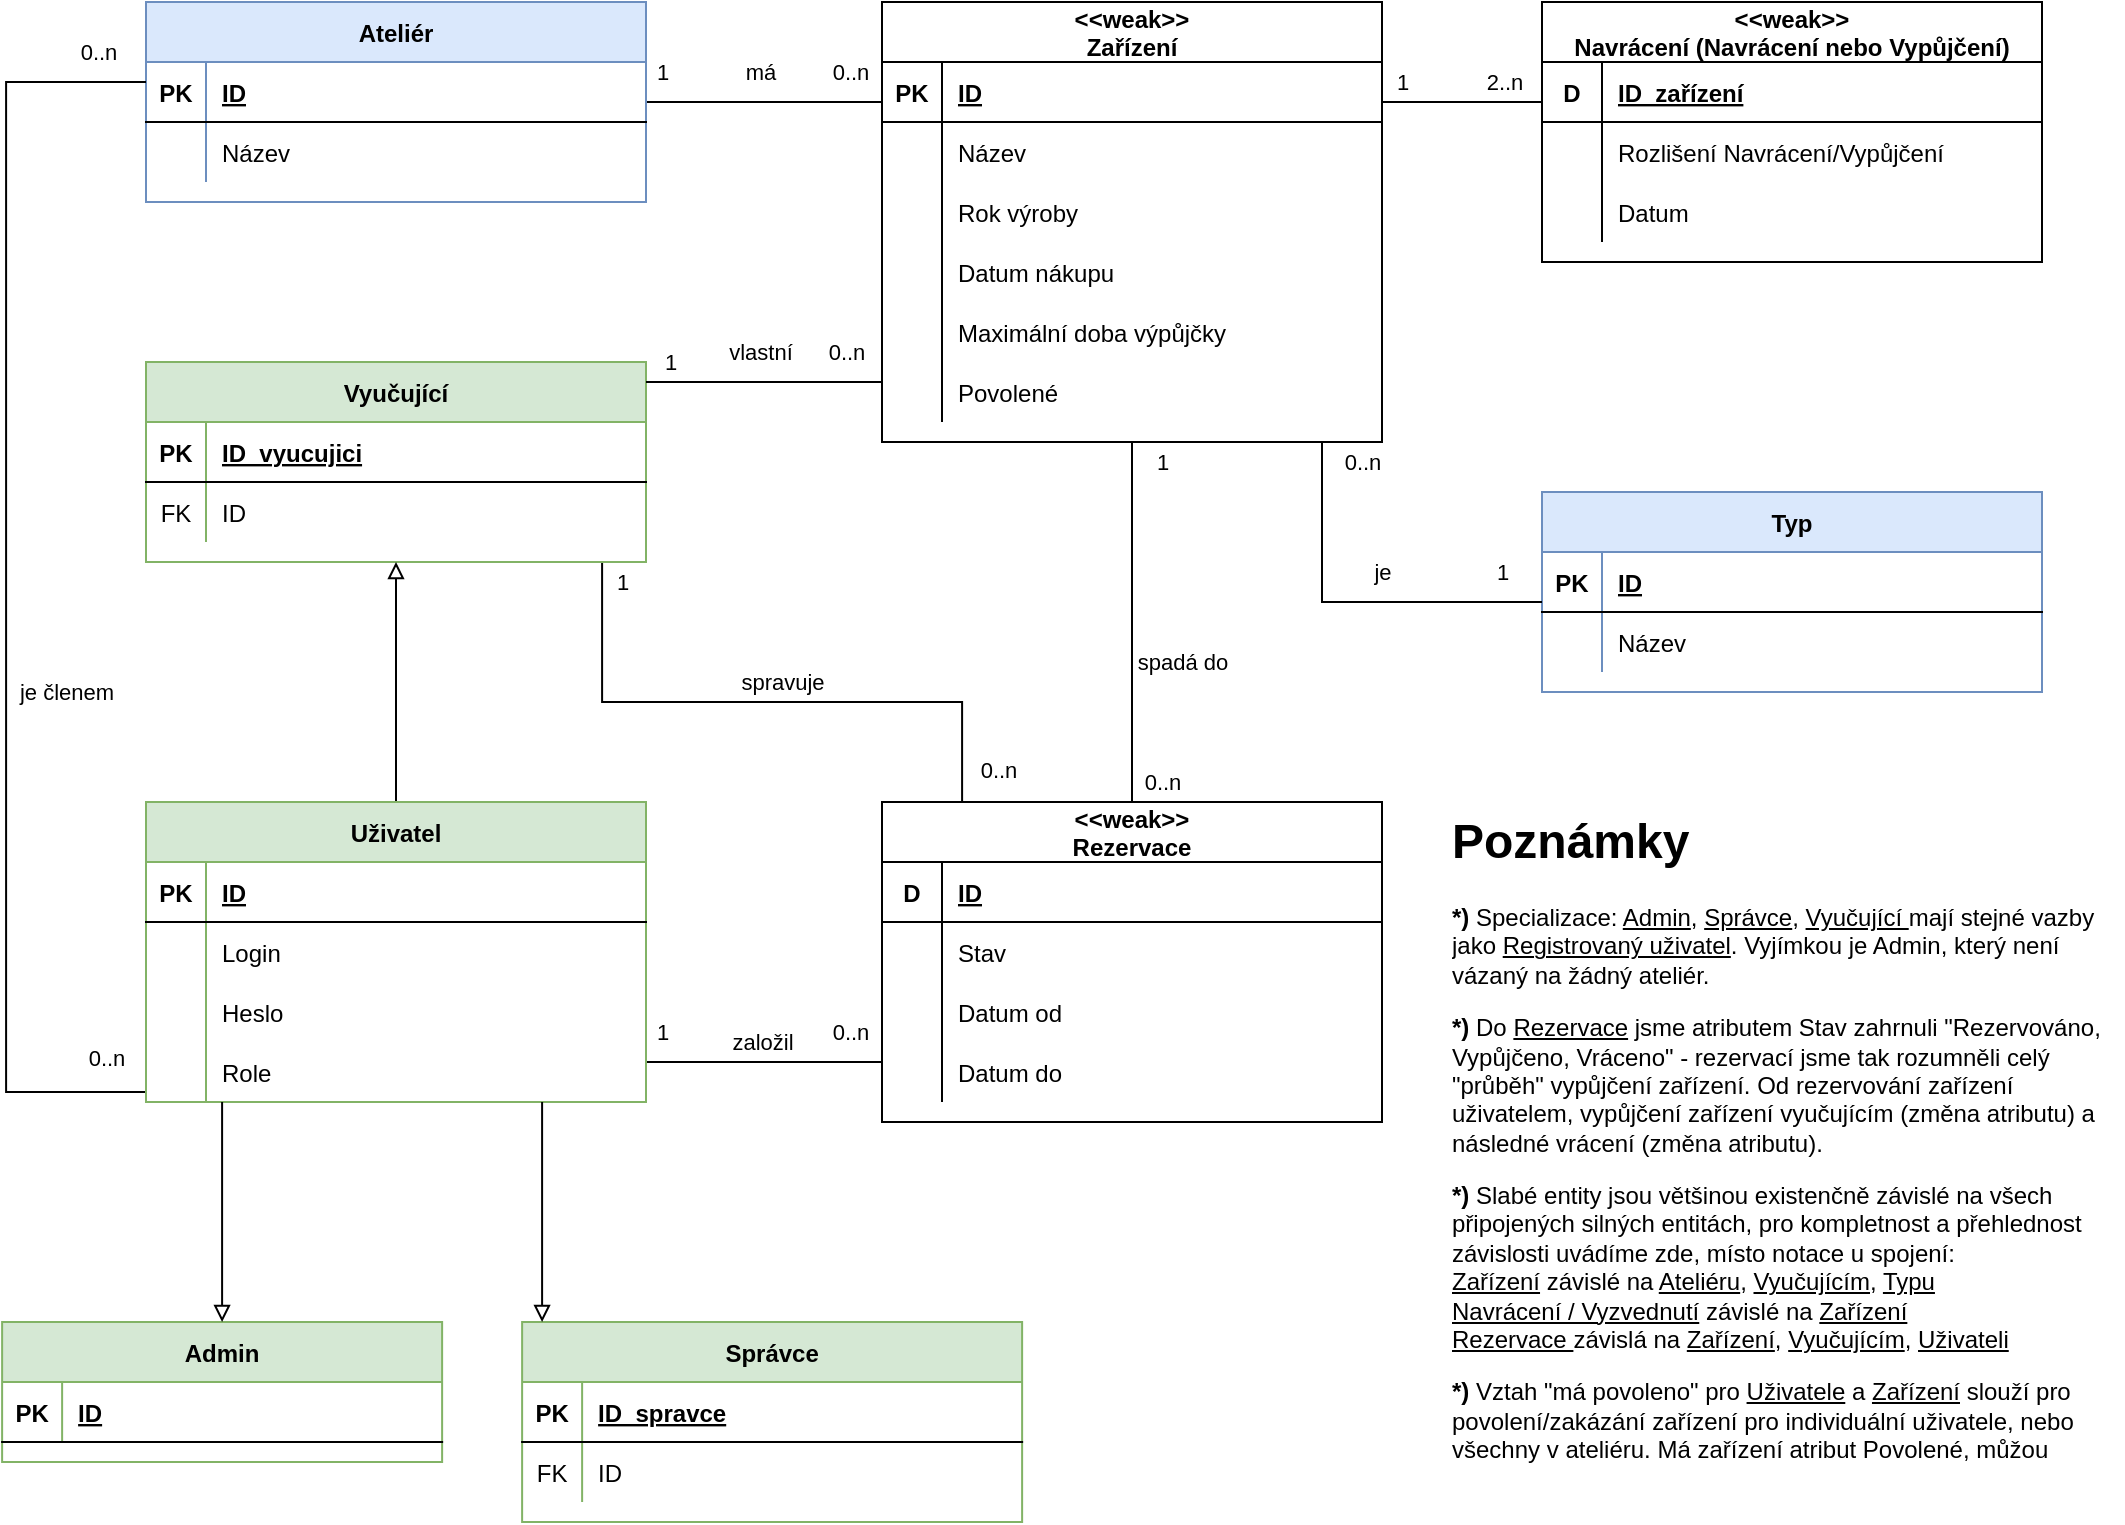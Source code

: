 <mxfile version="20.7.4" type="device" pages="2"><diagram id="R2lEEEUBdFMjLlhIrx00" name="ER Diagram"><mxGraphModel dx="1434" dy="844" grid="1" gridSize="10" guides="1" tooltips="1" connect="1" arrows="1" fold="1" page="1" pageScale="1" pageWidth="1100" pageHeight="850" math="0" shadow="0" extFonts="Permanent Marker^https://fonts.googleapis.com/css?family=Permanent+Marker"><root><mxCell id="0"/><mxCell id="1" parent="0"/><mxCell id="R9z5pihI-R_wJn7ileky-112" style="edgeStyle=orthogonalEdgeStyle;rounded=0;orthogonalLoop=1;jettySize=auto;html=1;exitX=0.5;exitY=1;exitDx=0;exitDy=0;entryX=0.5;entryY=0;entryDx=0;entryDy=0;strokeWidth=1;endArrow=none;endFill=0;" parent="1" source="C-vyLk0tnHw3VtMMgP7b-2" target="R9z5pihI-R_wJn7ileky-101" edge="1"><mxGeometry relative="1" as="geometry"/></mxCell><mxCell id="R9z5pihI-R_wJn7ileky-117" value="0..n" style="edgeLabel;html=1;align=center;verticalAlign=middle;resizable=0;points=[];" parent="R9z5pihI-R_wJn7ileky-112" vertex="1" connectable="0"><mxGeometry x="0.84" y="1" relative="1" as="geometry"><mxPoint x="14" y="4" as="offset"/></mxGeometry></mxCell><mxCell id="R9z5pihI-R_wJn7ileky-118" value="1" style="edgeLabel;html=1;align=center;verticalAlign=middle;resizable=0;points=[];" parent="R9z5pihI-R_wJn7ileky-112" vertex="1" connectable="0"><mxGeometry x="-0.846" y="-2" relative="1" as="geometry"><mxPoint x="17" y="-4" as="offset"/></mxGeometry></mxCell><mxCell id="A_ikiaf4Dx2wkaK_YdPO-51" value="spadá do" style="edgeLabel;html=1;align=center;verticalAlign=middle;resizable=0;points=[];" vertex="1" connectable="0" parent="R9z5pihI-R_wJn7ileky-112"><mxGeometry x="-0.144" y="2" relative="1" as="geometry"><mxPoint x="23" y="33" as="offset"/></mxGeometry></mxCell><mxCell id="C-vyLk0tnHw3VtMMgP7b-2" value="&lt;&lt;weak&gt;&gt;&#10;Zařízení" style="shape=table;startSize=30;container=1;collapsible=1;childLayout=tableLayout;fixedRows=1;rowLines=0;fontStyle=1;align=center;resizeLast=1;" parent="1" vertex="1"><mxGeometry x="460" y="20" width="250" height="220" as="geometry"/></mxCell><mxCell id="C-vyLk0tnHw3VtMMgP7b-3" value="" style="shape=partialRectangle;collapsible=0;dropTarget=0;pointerEvents=0;fillColor=none;points=[[0,0.5],[1,0.5]];portConstraint=eastwest;top=0;left=0;right=0;bottom=1;" parent="C-vyLk0tnHw3VtMMgP7b-2" vertex="1"><mxGeometry y="30" width="250" height="30" as="geometry"/></mxCell><mxCell id="C-vyLk0tnHw3VtMMgP7b-4" value="PK" style="shape=partialRectangle;overflow=hidden;connectable=0;fillColor=none;top=0;left=0;bottom=0;right=0;fontStyle=1;" parent="C-vyLk0tnHw3VtMMgP7b-3" vertex="1"><mxGeometry width="30" height="30" as="geometry"><mxRectangle width="30" height="30" as="alternateBounds"/></mxGeometry></mxCell><mxCell id="C-vyLk0tnHw3VtMMgP7b-5" value="ID" style="shape=partialRectangle;overflow=hidden;connectable=0;fillColor=none;top=0;left=0;bottom=0;right=0;align=left;spacingLeft=6;fontStyle=5;" parent="C-vyLk0tnHw3VtMMgP7b-3" vertex="1"><mxGeometry x="30" width="220" height="30" as="geometry"><mxRectangle width="220" height="30" as="alternateBounds"/></mxGeometry></mxCell><mxCell id="C-vyLk0tnHw3VtMMgP7b-6" value="" style="shape=partialRectangle;collapsible=0;dropTarget=0;pointerEvents=0;fillColor=none;points=[[0,0.5],[1,0.5]];portConstraint=eastwest;top=0;left=0;right=0;bottom=0;" parent="C-vyLk0tnHw3VtMMgP7b-2" vertex="1"><mxGeometry y="60" width="250" height="30" as="geometry"/></mxCell><mxCell id="C-vyLk0tnHw3VtMMgP7b-7" value="" style="shape=partialRectangle;overflow=hidden;connectable=0;fillColor=none;top=0;left=0;bottom=0;right=0;" parent="C-vyLk0tnHw3VtMMgP7b-6" vertex="1"><mxGeometry width="30" height="30" as="geometry"><mxRectangle width="30" height="30" as="alternateBounds"/></mxGeometry></mxCell><mxCell id="C-vyLk0tnHw3VtMMgP7b-8" value="Název" style="shape=partialRectangle;overflow=hidden;connectable=0;fillColor=none;top=0;left=0;bottom=0;right=0;align=left;spacingLeft=6;" parent="C-vyLk0tnHw3VtMMgP7b-6" vertex="1"><mxGeometry x="30" width="220" height="30" as="geometry"><mxRectangle width="220" height="30" as="alternateBounds"/></mxGeometry></mxCell><mxCell id="R9z5pihI-R_wJn7ileky-7" value="" style="shape=partialRectangle;collapsible=0;dropTarget=0;pointerEvents=0;fillColor=none;points=[[0,0.5],[1,0.5]];portConstraint=eastwest;top=0;left=0;right=0;bottom=0;" parent="C-vyLk0tnHw3VtMMgP7b-2" vertex="1"><mxGeometry y="90" width="250" height="30" as="geometry"/></mxCell><mxCell id="R9z5pihI-R_wJn7ileky-8" value="" style="shape=partialRectangle;overflow=hidden;connectable=0;fillColor=none;top=0;left=0;bottom=0;right=0;" parent="R9z5pihI-R_wJn7ileky-7" vertex="1"><mxGeometry width="30" height="30" as="geometry"><mxRectangle width="30" height="30" as="alternateBounds"/></mxGeometry></mxCell><mxCell id="R9z5pihI-R_wJn7ileky-9" value="Rok výroby" style="shape=partialRectangle;overflow=hidden;connectable=0;fillColor=none;top=0;left=0;bottom=0;right=0;align=left;spacingLeft=6;" parent="R9z5pihI-R_wJn7ileky-7" vertex="1"><mxGeometry x="30" width="220" height="30" as="geometry"><mxRectangle width="220" height="30" as="alternateBounds"/></mxGeometry></mxCell><mxCell id="R9z5pihI-R_wJn7ileky-10" value="" style="shape=partialRectangle;collapsible=0;dropTarget=0;pointerEvents=0;fillColor=none;points=[[0,0.5],[1,0.5]];portConstraint=eastwest;top=0;left=0;right=0;bottom=0;" parent="C-vyLk0tnHw3VtMMgP7b-2" vertex="1"><mxGeometry y="120" width="250" height="30" as="geometry"/></mxCell><mxCell id="R9z5pihI-R_wJn7ileky-11" value="" style="shape=partialRectangle;overflow=hidden;connectable=0;fillColor=none;top=0;left=0;bottom=0;right=0;" parent="R9z5pihI-R_wJn7ileky-10" vertex="1"><mxGeometry width="30" height="30" as="geometry"><mxRectangle width="30" height="30" as="alternateBounds"/></mxGeometry></mxCell><mxCell id="R9z5pihI-R_wJn7ileky-12" value="Datum nákupu" style="shape=partialRectangle;overflow=hidden;connectable=0;fillColor=none;top=0;left=0;bottom=0;right=0;align=left;spacingLeft=6;" parent="R9z5pihI-R_wJn7ileky-10" vertex="1"><mxGeometry x="30" width="220" height="30" as="geometry"><mxRectangle width="220" height="30" as="alternateBounds"/></mxGeometry></mxCell><mxCell id="R9z5pihI-R_wJn7ileky-34" value="" style="shape=partialRectangle;collapsible=0;dropTarget=0;pointerEvents=0;fillColor=none;points=[[0,0.5],[1,0.5]];portConstraint=eastwest;top=0;left=0;right=0;bottom=0;" parent="C-vyLk0tnHw3VtMMgP7b-2" vertex="1"><mxGeometry y="150" width="250" height="30" as="geometry"/></mxCell><mxCell id="R9z5pihI-R_wJn7ileky-35" value="" style="shape=partialRectangle;overflow=hidden;connectable=0;fillColor=none;top=0;left=0;bottom=0;right=0;" parent="R9z5pihI-R_wJn7ileky-34" vertex="1"><mxGeometry width="30" height="30" as="geometry"><mxRectangle width="30" height="30" as="alternateBounds"/></mxGeometry></mxCell><mxCell id="R9z5pihI-R_wJn7ileky-36" value="Maximální doba výpůjčky" style="shape=partialRectangle;overflow=hidden;connectable=0;fillColor=none;top=0;left=0;bottom=0;right=0;align=left;spacingLeft=6;" parent="R9z5pihI-R_wJn7ileky-34" vertex="1"><mxGeometry x="30" width="220" height="30" as="geometry"><mxRectangle width="220" height="30" as="alternateBounds"/></mxGeometry></mxCell><mxCell id="HppUXb-gnlC_yxUklOdy-4" value="" style="shape=partialRectangle;collapsible=0;dropTarget=0;pointerEvents=0;fillColor=none;points=[[0,0.5],[1,0.5]];portConstraint=eastwest;top=0;left=0;right=0;bottom=0;" parent="C-vyLk0tnHw3VtMMgP7b-2" vertex="1"><mxGeometry y="180" width="250" height="30" as="geometry"/></mxCell><mxCell id="HppUXb-gnlC_yxUklOdy-5" value="" style="shape=partialRectangle;overflow=hidden;connectable=0;fillColor=none;top=0;left=0;bottom=0;right=0;" parent="HppUXb-gnlC_yxUklOdy-4" vertex="1"><mxGeometry width="30" height="30" as="geometry"><mxRectangle width="30" height="30" as="alternateBounds"/></mxGeometry></mxCell><mxCell id="HppUXb-gnlC_yxUklOdy-6" value="Povolené" style="shape=partialRectangle;overflow=hidden;connectable=0;fillColor=none;top=0;left=0;bottom=0;right=0;align=left;spacingLeft=6;" parent="HppUXb-gnlC_yxUklOdy-4" vertex="1"><mxGeometry x="30" width="220" height="30" as="geometry"><mxRectangle width="220" height="30" as="alternateBounds"/></mxGeometry></mxCell><mxCell id="C-vyLk0tnHw3VtMMgP7b-13" value="Typ" style="shape=table;startSize=30;container=1;collapsible=1;childLayout=tableLayout;fixedRows=1;rowLines=0;fontStyle=1;align=center;resizeLast=1;fillColor=#dae8fc;strokeColor=#6c8ebf;" parent="1" vertex="1"><mxGeometry x="790" y="265" width="250" height="100" as="geometry"/></mxCell><mxCell id="C-vyLk0tnHw3VtMMgP7b-14" value="" style="shape=partialRectangle;collapsible=0;dropTarget=0;pointerEvents=0;fillColor=none;points=[[0,0.5],[1,0.5]];portConstraint=eastwest;top=0;left=0;right=0;bottom=1;" parent="C-vyLk0tnHw3VtMMgP7b-13" vertex="1"><mxGeometry y="30" width="250" height="30" as="geometry"/></mxCell><mxCell id="C-vyLk0tnHw3VtMMgP7b-15" value="PK" style="shape=partialRectangle;overflow=hidden;connectable=0;fillColor=none;top=0;left=0;bottom=0;right=0;fontStyle=1;" parent="C-vyLk0tnHw3VtMMgP7b-14" vertex="1"><mxGeometry width="30" height="30" as="geometry"><mxRectangle width="30" height="30" as="alternateBounds"/></mxGeometry></mxCell><mxCell id="C-vyLk0tnHw3VtMMgP7b-16" value="ID" style="shape=partialRectangle;overflow=hidden;connectable=0;fillColor=none;top=0;left=0;bottom=0;right=0;align=left;spacingLeft=6;fontStyle=5;" parent="C-vyLk0tnHw3VtMMgP7b-14" vertex="1"><mxGeometry x="30" width="220" height="30" as="geometry"><mxRectangle width="220" height="30" as="alternateBounds"/></mxGeometry></mxCell><mxCell id="C-vyLk0tnHw3VtMMgP7b-17" value="" style="shape=partialRectangle;collapsible=0;dropTarget=0;pointerEvents=0;fillColor=none;points=[[0,0.5],[1,0.5]];portConstraint=eastwest;top=0;left=0;right=0;bottom=0;" parent="C-vyLk0tnHw3VtMMgP7b-13" vertex="1"><mxGeometry y="60" width="250" height="30" as="geometry"/></mxCell><mxCell id="C-vyLk0tnHw3VtMMgP7b-18" value="" style="shape=partialRectangle;overflow=hidden;connectable=0;fillColor=none;top=0;left=0;bottom=0;right=0;" parent="C-vyLk0tnHw3VtMMgP7b-17" vertex="1"><mxGeometry width="30" height="30" as="geometry"><mxRectangle width="30" height="30" as="alternateBounds"/></mxGeometry></mxCell><mxCell id="C-vyLk0tnHw3VtMMgP7b-19" value="Název" style="shape=partialRectangle;overflow=hidden;connectable=0;fillColor=none;top=0;left=0;bottom=0;right=0;align=left;spacingLeft=6;" parent="C-vyLk0tnHw3VtMMgP7b-17" vertex="1"><mxGeometry x="30" width="220" height="30" as="geometry"><mxRectangle width="220" height="30" as="alternateBounds"/></mxGeometry></mxCell><mxCell id="R9z5pihI-R_wJn7ileky-62" style="edgeStyle=orthogonalEdgeStyle;rounded=0;orthogonalLoop=1;jettySize=auto;html=1;endArrow=none;endFill=0;" parent="1" source="C-vyLk0tnHw3VtMMgP7b-23" target="C-vyLk0tnHw3VtMMgP7b-2" edge="1"><mxGeometry relative="1" as="geometry"><Array as="points"><mxPoint x="460.06" y="70"/><mxPoint x="460.06" y="70"/></Array></mxGeometry></mxCell><mxCell id="R9z5pihI-R_wJn7ileky-63" value="má" style="edgeLabel;html=1;align=center;verticalAlign=middle;resizable=0;points=[];" parent="R9z5pihI-R_wJn7ileky-62" vertex="1" connectable="0"><mxGeometry x="-0.172" y="1" relative="1" as="geometry"><mxPoint x="8" y="-14" as="offset"/></mxGeometry></mxCell><mxCell id="R9z5pihI-R_wJn7ileky-64" value="1" style="edgeLabel;html=1;align=center;verticalAlign=middle;resizable=0;points=[];" parent="R9z5pihI-R_wJn7ileky-62" vertex="1" connectable="0"><mxGeometry x="-0.867" y="-1" relative="1" as="geometry"><mxPoint y="-16" as="offset"/></mxGeometry></mxCell><mxCell id="R9z5pihI-R_wJn7ileky-65" value="0..n" style="edgeLabel;html=1;align=center;verticalAlign=middle;resizable=0;points=[];" parent="R9z5pihI-R_wJn7ileky-62" vertex="1" connectable="0"><mxGeometry x="0.856" relative="1" as="geometry"><mxPoint x="-8" y="-15" as="offset"/></mxGeometry></mxCell><mxCell id="C-vyLk0tnHw3VtMMgP7b-23" value="Ateliér" style="shape=table;startSize=30;container=1;collapsible=1;childLayout=tableLayout;fixedRows=1;rowLines=0;fontStyle=1;align=center;resizeLast=1;fillColor=#dae8fc;strokeColor=#6c8ebf;" parent="1" vertex="1"><mxGeometry x="92" y="20" width="250" height="100" as="geometry"/></mxCell><mxCell id="C-vyLk0tnHw3VtMMgP7b-24" value="" style="shape=partialRectangle;collapsible=0;dropTarget=0;pointerEvents=0;fillColor=none;points=[[0,0.5],[1,0.5]];portConstraint=eastwest;top=0;left=0;right=0;bottom=1;" parent="C-vyLk0tnHw3VtMMgP7b-23" vertex="1"><mxGeometry y="30" width="250" height="30" as="geometry"/></mxCell><mxCell id="C-vyLk0tnHw3VtMMgP7b-25" value="PK" style="shape=partialRectangle;overflow=hidden;connectable=0;fillColor=none;top=0;left=0;bottom=0;right=0;fontStyle=1;" parent="C-vyLk0tnHw3VtMMgP7b-24" vertex="1"><mxGeometry width="30" height="30" as="geometry"><mxRectangle width="30" height="30" as="alternateBounds"/></mxGeometry></mxCell><mxCell id="C-vyLk0tnHw3VtMMgP7b-26" value="ID" style="shape=partialRectangle;overflow=hidden;connectable=0;fillColor=none;top=0;left=0;bottom=0;right=0;align=left;spacingLeft=6;fontStyle=5;" parent="C-vyLk0tnHw3VtMMgP7b-24" vertex="1"><mxGeometry x="30" width="220" height="30" as="geometry"><mxRectangle width="220" height="30" as="alternateBounds"/></mxGeometry></mxCell><mxCell id="C-vyLk0tnHw3VtMMgP7b-27" value="" style="shape=partialRectangle;collapsible=0;dropTarget=0;pointerEvents=0;fillColor=none;points=[[0,0.5],[1,0.5]];portConstraint=eastwest;top=0;left=0;right=0;bottom=0;" parent="C-vyLk0tnHw3VtMMgP7b-23" vertex="1"><mxGeometry y="60" width="250" height="30" as="geometry"/></mxCell><mxCell id="C-vyLk0tnHw3VtMMgP7b-28" value="" style="shape=partialRectangle;overflow=hidden;connectable=0;fillColor=none;top=0;left=0;bottom=0;right=0;" parent="C-vyLk0tnHw3VtMMgP7b-27" vertex="1"><mxGeometry width="30" height="30" as="geometry"><mxRectangle width="30" height="30" as="alternateBounds"/></mxGeometry></mxCell><mxCell id="C-vyLk0tnHw3VtMMgP7b-29" value="Název" style="shape=partialRectangle;overflow=hidden;connectable=0;fillColor=none;top=0;left=0;bottom=0;right=0;align=left;spacingLeft=6;" parent="C-vyLk0tnHw3VtMMgP7b-27" vertex="1"><mxGeometry x="30" width="220" height="30" as="geometry"><mxRectangle width="220" height="30" as="alternateBounds"/></mxGeometry></mxCell><mxCell id="R9z5pihI-R_wJn7ileky-119" style="edgeStyle=orthogonalEdgeStyle;rounded=0;orthogonalLoop=1;jettySize=auto;html=1;strokeWidth=1;endArrow=none;endFill=0;" parent="1" source="A_ikiaf4Dx2wkaK_YdPO-13" target="C-vyLk0tnHw3VtMMgP7b-23" edge="1"><mxGeometry relative="1" as="geometry"><Array as="points"><mxPoint x="22.06" y="565"/><mxPoint x="22.06" y="60"/></Array></mxGeometry></mxCell><mxCell id="R9z5pihI-R_wJn7ileky-128" value="&lt;div style=&quot;text-align: start;&quot;&gt;&lt;font face=&quot;monospace&quot; color=&quot;rgba(0, 0, 0, 0)&quot;&gt;&lt;span style=&quot;font-size: 0px; background-color: rgb(251, 251, 251);&quot;&gt;je&amp;nbsp;&lt;/span&gt;&lt;/font&gt;&lt;/div&gt;" style="edgeLabel;html=1;align=center;verticalAlign=middle;resizable=0;points=[];" parent="R9z5pihI-R_wJn7ileky-119" vertex="1" connectable="0"><mxGeometry x="-0.454" y="2" relative="1" as="geometry"><mxPoint as="offset"/></mxGeometry></mxCell><mxCell id="R9z5pihI-R_wJn7ileky-129" value="je členem" style="edgeLabel;html=1;align=center;verticalAlign=middle;resizable=0;points=[];" parent="R9z5pihI-R_wJn7ileky-119" vertex="1" connectable="0"><mxGeometry x="-0.469" y="-1" relative="1" as="geometry"><mxPoint x="29" y="-99" as="offset"/></mxGeometry></mxCell><mxCell id="R9z5pihI-R_wJn7ileky-130" value="0..n" style="edgeLabel;html=1;align=center;verticalAlign=middle;resizable=0;points=[];" parent="R9z5pihI-R_wJn7ileky-119" vertex="1" connectable="0"><mxGeometry x="0.915" y="1" relative="1" as="geometry"><mxPoint x="3" y="-14" as="offset"/></mxGeometry></mxCell><mxCell id="R9z5pihI-R_wJn7ileky-132" value="0..n" style="edgeLabel;html=1;align=center;verticalAlign=middle;resizable=0;points=[];" parent="R9z5pihI-R_wJn7ileky-119" vertex="1" connectable="0"><mxGeometry x="-0.953" y="-2" relative="1" as="geometry"><mxPoint x="-5" y="-15" as="offset"/></mxGeometry></mxCell><mxCell id="R9z5pihI-R_wJn7ileky-66" style="edgeStyle=orthogonalEdgeStyle;rounded=0;orthogonalLoop=1;jettySize=auto;html=1;endArrow=none;endFill=0;" parent="1" source="C-vyLk0tnHw3VtMMgP7b-2" target="C-vyLk0tnHw3VtMMgP7b-13" edge="1"><mxGeometry relative="1" as="geometry"><Array as="points"><mxPoint x="680" y="320"/></Array></mxGeometry></mxCell><mxCell id="R9z5pihI-R_wJn7ileky-67" value="je" style="edgeLabel;html=1;align=center;verticalAlign=middle;resizable=0;points=[];" parent="R9z5pihI-R_wJn7ileky-66" vertex="1" connectable="0"><mxGeometry x="0.267" y="1" relative="1" as="geometry"><mxPoint x="-11" y="-14" as="offset"/></mxGeometry></mxCell><mxCell id="R9z5pihI-R_wJn7ileky-68" value="0..n" style="edgeLabel;html=1;align=center;verticalAlign=middle;resizable=0;points=[];" parent="R9z5pihI-R_wJn7ileky-66" vertex="1" connectable="0"><mxGeometry x="-0.88" y="1" relative="1" as="geometry"><mxPoint x="19" y="-2" as="offset"/></mxGeometry></mxCell><mxCell id="R9z5pihI-R_wJn7ileky-69" value="1" style="edgeLabel;html=1;align=center;verticalAlign=middle;resizable=0;points=[];" parent="R9z5pihI-R_wJn7ileky-66" vertex="1" connectable="0"><mxGeometry x="0.672" y="1" relative="1" as="geometry"><mxPoint x="11" y="-14" as="offset"/></mxGeometry></mxCell><mxCell id="R9z5pihI-R_wJn7ileky-113" style="edgeStyle=orthogonalEdgeStyle;rounded=0;orthogonalLoop=1;jettySize=auto;html=1;strokeWidth=1;endArrow=none;endFill=0;" parent="1" source="R9z5pihI-R_wJn7ileky-71" target="R9z5pihI-R_wJn7ileky-101" edge="1"><mxGeometry relative="1" as="geometry"><Array as="points"><mxPoint x="320.06" y="370"/><mxPoint x="500.06" y="370"/></Array></mxGeometry></mxCell><mxCell id="R9z5pihI-R_wJn7ileky-114" value="spravuje" style="edgeLabel;html=1;align=center;verticalAlign=middle;resizable=0;points=[];" parent="R9z5pihI-R_wJn7ileky-113" vertex="1" connectable="0"><mxGeometry x="-0.04" y="-1" relative="1" as="geometry"><mxPoint x="16" y="-11" as="offset"/></mxGeometry></mxCell><mxCell id="R9z5pihI-R_wJn7ileky-115" value="1" style="edgeLabel;html=1;align=center;verticalAlign=middle;resizable=0;points=[];" parent="R9z5pihI-R_wJn7ileky-113" vertex="1" connectable="0"><mxGeometry x="-0.943" y="1" relative="1" as="geometry"><mxPoint x="9" y="1" as="offset"/></mxGeometry></mxCell><mxCell id="R9z5pihI-R_wJn7ileky-116" value="0..n" style="edgeLabel;html=1;align=center;verticalAlign=middle;resizable=0;points=[];" parent="R9z5pihI-R_wJn7ileky-113" vertex="1" connectable="0"><mxGeometry x="0.962" relative="1" as="geometry"><mxPoint x="18" y="-11" as="offset"/></mxGeometry></mxCell><mxCell id="R9z5pihI-R_wJn7ileky-71" value="Vyučující" style="shape=table;startSize=30;container=1;collapsible=1;childLayout=tableLayout;fixedRows=1;rowLines=0;fontStyle=1;align=center;resizeLast=1;fillColor=#d5e8d4;strokeColor=#82b366;" parent="1" vertex="1"><mxGeometry x="92" y="200" width="250" height="100" as="geometry"/></mxCell><mxCell id="R9z5pihI-R_wJn7ileky-72" value="" style="shape=partialRectangle;collapsible=0;dropTarget=0;pointerEvents=0;fillColor=none;points=[[0,0.5],[1,0.5]];portConstraint=eastwest;top=0;left=0;right=0;bottom=1;" parent="R9z5pihI-R_wJn7ileky-71" vertex="1"><mxGeometry y="30" width="250" height="30" as="geometry"/></mxCell><mxCell id="R9z5pihI-R_wJn7ileky-73" value="PK" style="shape=partialRectangle;overflow=hidden;connectable=0;fillColor=none;top=0;left=0;bottom=0;right=0;fontStyle=1;" parent="R9z5pihI-R_wJn7ileky-72" vertex="1"><mxGeometry width="30" height="30" as="geometry"><mxRectangle width="30" height="30" as="alternateBounds"/></mxGeometry></mxCell><mxCell id="R9z5pihI-R_wJn7ileky-74" value="ID_vyucujici" style="shape=partialRectangle;overflow=hidden;connectable=0;fillColor=none;top=0;left=0;bottom=0;right=0;align=left;spacingLeft=6;fontStyle=5;" parent="R9z5pihI-R_wJn7ileky-72" vertex="1"><mxGeometry x="30" width="220" height="30" as="geometry"><mxRectangle width="220" height="30" as="alternateBounds"/></mxGeometry></mxCell><mxCell id="A_ikiaf4Dx2wkaK_YdPO-17" value="" style="shape=partialRectangle;collapsible=0;dropTarget=0;pointerEvents=0;fillColor=none;points=[[0,0.5],[1,0.5]];portConstraint=eastwest;top=0;left=0;right=0;bottom=0;" vertex="1" parent="R9z5pihI-R_wJn7ileky-71"><mxGeometry y="60" width="250" height="30" as="geometry"/></mxCell><mxCell id="A_ikiaf4Dx2wkaK_YdPO-18" value="FK" style="shape=partialRectangle;overflow=hidden;connectable=0;fillColor=none;top=0;left=0;bottom=0;right=0;" vertex="1" parent="A_ikiaf4Dx2wkaK_YdPO-17"><mxGeometry width="30" height="30" as="geometry"><mxRectangle width="30" height="30" as="alternateBounds"/></mxGeometry></mxCell><mxCell id="A_ikiaf4Dx2wkaK_YdPO-19" value="ID" style="shape=partialRectangle;overflow=hidden;connectable=0;fillColor=none;top=0;left=0;bottom=0;right=0;align=left;spacingLeft=6;" vertex="1" parent="A_ikiaf4Dx2wkaK_YdPO-17"><mxGeometry x="30" width="220" height="30" as="geometry"><mxRectangle width="220" height="30" as="alternateBounds"/></mxGeometry></mxCell><mxCell id="R9z5pihI-R_wJn7ileky-85" style="edgeStyle=orthogonalEdgeStyle;rounded=0;orthogonalLoop=1;jettySize=auto;html=1;endArrow=block;endFill=0;strokeWidth=1;" parent="1" source="A_ikiaf4Dx2wkaK_YdPO-13" target="R9z5pihI-R_wJn7ileky-71" edge="1"><mxGeometry x="-1" y="115" relative="1" as="geometry"><mxPoint x="227" y="595" as="sourcePoint"/><mxPoint x="227" y="545" as="targetPoint"/><mxPoint x="105" y="115" as="offset"/></mxGeometry></mxCell><mxCell id="R9z5pihI-R_wJn7ileky-86" style="edgeStyle=orthogonalEdgeStyle;rounded=0;orthogonalLoop=1;jettySize=auto;html=1;strokeWidth=1;endArrow=none;endFill=0;" parent="1" source="R9z5pihI-R_wJn7ileky-71" target="C-vyLk0tnHw3VtMMgP7b-2" edge="1"><mxGeometry relative="1" as="geometry"><Array as="points"><mxPoint x="450.06" y="210"/><mxPoint x="450.06" y="210"/></Array></mxGeometry></mxCell><mxCell id="R9z5pihI-R_wJn7ileky-87" value="vlastní" style="edgeLabel;html=1;align=center;verticalAlign=middle;resizable=0;points=[];" parent="R9z5pihI-R_wJn7ileky-86" vertex="1" connectable="0"><mxGeometry x="0.131" relative="1" as="geometry"><mxPoint x="-10" y="-15" as="offset"/></mxGeometry></mxCell><mxCell id="R9z5pihI-R_wJn7ileky-88" value="0..n" style="edgeLabel;html=1;align=center;verticalAlign=middle;resizable=0;points=[];" parent="R9z5pihI-R_wJn7ileky-86" vertex="1" connectable="0"><mxGeometry x="0.835" relative="1" as="geometry"><mxPoint x="-9" y="-15" as="offset"/></mxGeometry></mxCell><mxCell id="R9z5pihI-R_wJn7ileky-89" value="1" style="edgeLabel;html=1;align=center;verticalAlign=middle;resizable=0;points=[];" parent="R9z5pihI-R_wJn7ileky-86" vertex="1" connectable="0"><mxGeometry x="-0.883" y="2" relative="1" as="geometry"><mxPoint x="5" y="-8" as="offset"/></mxGeometry></mxCell><mxCell id="R9z5pihI-R_wJn7ileky-101" value="&lt;&lt;weak&gt;&gt;&#10;Rezervace" style="shape=table;startSize=30;container=1;collapsible=1;childLayout=tableLayout;fixedRows=1;rowLines=0;fontStyle=1;align=center;resizeLast=1;" parent="1" vertex="1"><mxGeometry x="460" y="420" width="250" height="160" as="geometry"/></mxCell><mxCell id="R9z5pihI-R_wJn7ileky-102" value="" style="shape=partialRectangle;collapsible=0;dropTarget=0;pointerEvents=0;fillColor=none;points=[[0,0.5],[1,0.5]];portConstraint=eastwest;top=0;left=0;right=0;bottom=1;" parent="R9z5pihI-R_wJn7ileky-101" vertex="1"><mxGeometry y="30" width="250" height="30" as="geometry"/></mxCell><mxCell id="R9z5pihI-R_wJn7ileky-103" value="D" style="shape=partialRectangle;overflow=hidden;connectable=0;fillColor=none;top=0;left=0;bottom=0;right=0;fontStyle=1;" parent="R9z5pihI-R_wJn7ileky-102" vertex="1"><mxGeometry width="30" height="30" as="geometry"><mxRectangle width="30" height="30" as="alternateBounds"/></mxGeometry></mxCell><mxCell id="R9z5pihI-R_wJn7ileky-104" value="ID" style="shape=partialRectangle;overflow=hidden;connectable=0;fillColor=none;top=0;left=0;bottom=0;right=0;align=left;spacingLeft=6;fontStyle=5;" parent="R9z5pihI-R_wJn7ileky-102" vertex="1"><mxGeometry x="30" width="220" height="30" as="geometry"><mxRectangle width="220" height="30" as="alternateBounds"/></mxGeometry></mxCell><mxCell id="R9z5pihI-R_wJn7ileky-105" value="" style="shape=partialRectangle;collapsible=0;dropTarget=0;pointerEvents=0;fillColor=none;points=[[0,0.5],[1,0.5]];portConstraint=eastwest;top=0;left=0;right=0;bottom=0;" parent="R9z5pihI-R_wJn7ileky-101" vertex="1"><mxGeometry y="60" width="250" height="30" as="geometry"/></mxCell><mxCell id="R9z5pihI-R_wJn7ileky-106" value="" style="shape=partialRectangle;overflow=hidden;connectable=0;fillColor=none;top=0;left=0;bottom=0;right=0;" parent="R9z5pihI-R_wJn7ileky-105" vertex="1"><mxGeometry width="30" height="30" as="geometry"><mxRectangle width="30" height="30" as="alternateBounds"/></mxGeometry></mxCell><mxCell id="R9z5pihI-R_wJn7ileky-107" value="Stav" style="shape=partialRectangle;overflow=hidden;connectable=0;fillColor=none;top=0;left=0;bottom=0;right=0;align=left;spacingLeft=6;" parent="R9z5pihI-R_wJn7ileky-105" vertex="1"><mxGeometry x="30" width="220" height="30" as="geometry"><mxRectangle width="220" height="30" as="alternateBounds"/></mxGeometry></mxCell><mxCell id="R9z5pihI-R_wJn7ileky-133" value="" style="shape=partialRectangle;collapsible=0;dropTarget=0;pointerEvents=0;fillColor=none;points=[[0,0.5],[1,0.5]];portConstraint=eastwest;top=0;left=0;right=0;bottom=0;" parent="R9z5pihI-R_wJn7ileky-101" vertex="1"><mxGeometry y="90" width="250" height="30" as="geometry"/></mxCell><mxCell id="R9z5pihI-R_wJn7ileky-134" value="" style="shape=partialRectangle;overflow=hidden;connectable=0;fillColor=none;top=0;left=0;bottom=0;right=0;" parent="R9z5pihI-R_wJn7ileky-133" vertex="1"><mxGeometry width="30" height="30" as="geometry"><mxRectangle width="30" height="30" as="alternateBounds"/></mxGeometry></mxCell><mxCell id="R9z5pihI-R_wJn7ileky-135" value="Datum od" style="shape=partialRectangle;overflow=hidden;connectable=0;fillColor=none;top=0;left=0;bottom=0;right=0;align=left;spacingLeft=6;" parent="R9z5pihI-R_wJn7ileky-133" vertex="1"><mxGeometry x="30" width="220" height="30" as="geometry"><mxRectangle width="220" height="30" as="alternateBounds"/></mxGeometry></mxCell><mxCell id="R9z5pihI-R_wJn7ileky-136" value="" style="shape=partialRectangle;collapsible=0;dropTarget=0;pointerEvents=0;fillColor=none;points=[[0,0.5],[1,0.5]];portConstraint=eastwest;top=0;left=0;right=0;bottom=0;" parent="R9z5pihI-R_wJn7ileky-101" vertex="1"><mxGeometry y="120" width="250" height="30" as="geometry"/></mxCell><mxCell id="R9z5pihI-R_wJn7ileky-137" value="" style="shape=partialRectangle;overflow=hidden;connectable=0;fillColor=none;top=0;left=0;bottom=0;right=0;" parent="R9z5pihI-R_wJn7ileky-136" vertex="1"><mxGeometry width="30" height="30" as="geometry"><mxRectangle width="30" height="30" as="alternateBounds"/></mxGeometry></mxCell><mxCell id="R9z5pihI-R_wJn7ileky-138" value="Datum do" style="shape=partialRectangle;overflow=hidden;connectable=0;fillColor=none;top=0;left=0;bottom=0;right=0;align=left;spacingLeft=6;" parent="R9z5pihI-R_wJn7ileky-136" vertex="1"><mxGeometry x="30" width="220" height="30" as="geometry"><mxRectangle width="220" height="30" as="alternateBounds"/></mxGeometry></mxCell><mxCell id="R9z5pihI-R_wJn7ileky-108" style="edgeStyle=orthogonalEdgeStyle;rounded=0;orthogonalLoop=1;jettySize=auto;html=1;strokeWidth=1;endArrow=none;endFill=0;" parent="1" source="A_ikiaf4Dx2wkaK_YdPO-13" target="R9z5pihI-R_wJn7ileky-101" edge="1"><mxGeometry relative="1" as="geometry"><Array as="points"><mxPoint x="420.06" y="550"/><mxPoint x="420.06" y="550"/></Array></mxGeometry></mxCell><mxCell id="R9z5pihI-R_wJn7ileky-109" value="založil" style="edgeLabel;html=1;align=center;verticalAlign=middle;resizable=0;points=[];" parent="R9z5pihI-R_wJn7ileky-108" vertex="1" connectable="0"><mxGeometry x="0.045" y="-1" relative="1" as="geometry"><mxPoint x="-4" y="-11" as="offset"/></mxGeometry></mxCell><mxCell id="R9z5pihI-R_wJn7ileky-110" value="1" style="edgeLabel;html=1;align=center;verticalAlign=middle;resizable=0;points=[];" parent="R9z5pihI-R_wJn7ileky-108" vertex="1" connectable="0"><mxGeometry x="-0.931" y="2" relative="1" as="geometry"><mxPoint x="4" y="-13" as="offset"/></mxGeometry></mxCell><mxCell id="R9z5pihI-R_wJn7ileky-111" value="0..n" style="edgeLabel;html=1;align=center;verticalAlign=middle;resizable=0;points=[];" parent="R9z5pihI-R_wJn7ileky-108" vertex="1" connectable="0"><mxGeometry x="0.865" relative="1" as="geometry"><mxPoint x="-8" y="-15" as="offset"/></mxGeometry></mxCell><mxCell id="HppUXb-gnlC_yxUklOdy-7" value="&lt;&lt;weak&gt;&gt;&#10;Navrácení (Navrácení nebo Vypůjčení)" style="shape=table;startSize=30;container=1;collapsible=1;childLayout=tableLayout;fixedRows=1;rowLines=0;fontStyle=1;align=center;resizeLast=1;" parent="1" vertex="1"><mxGeometry x="790" y="20" width="250" height="130.0" as="geometry"/></mxCell><mxCell id="HppUXb-gnlC_yxUklOdy-8" value="" style="shape=partialRectangle;collapsible=0;dropTarget=0;pointerEvents=0;fillColor=none;points=[[0,0.5],[1,0.5]];portConstraint=eastwest;top=0;left=0;right=0;bottom=1;" parent="HppUXb-gnlC_yxUklOdy-7" vertex="1"><mxGeometry y="30" width="250" height="30" as="geometry"/></mxCell><mxCell id="HppUXb-gnlC_yxUklOdy-9" value="D" style="shape=partialRectangle;overflow=hidden;connectable=0;fillColor=none;top=0;left=0;bottom=0;right=0;fontStyle=1;" parent="HppUXb-gnlC_yxUklOdy-8" vertex="1"><mxGeometry width="30" height="30" as="geometry"><mxRectangle width="30" height="30" as="alternateBounds"/></mxGeometry></mxCell><mxCell id="HppUXb-gnlC_yxUklOdy-10" value="ID_zařízení" style="shape=partialRectangle;overflow=hidden;connectable=0;fillColor=none;top=0;left=0;bottom=0;right=0;align=left;spacingLeft=6;fontStyle=5;" parent="HppUXb-gnlC_yxUklOdy-8" vertex="1"><mxGeometry x="30" width="220" height="30" as="geometry"><mxRectangle width="220" height="30" as="alternateBounds"/></mxGeometry></mxCell><mxCell id="HppUXb-gnlC_yxUklOdy-11" value="" style="shape=partialRectangle;collapsible=0;dropTarget=0;pointerEvents=0;fillColor=none;points=[[0,0.5],[1,0.5]];portConstraint=eastwest;top=0;left=0;right=0;bottom=0;" parent="HppUXb-gnlC_yxUklOdy-7" vertex="1"><mxGeometry y="60" width="250" height="30" as="geometry"/></mxCell><mxCell id="HppUXb-gnlC_yxUklOdy-12" value="" style="shape=partialRectangle;overflow=hidden;connectable=0;fillColor=none;top=0;left=0;bottom=0;right=0;" parent="HppUXb-gnlC_yxUklOdy-11" vertex="1"><mxGeometry width="30" height="30" as="geometry"><mxRectangle width="30" height="30" as="alternateBounds"/></mxGeometry></mxCell><mxCell id="HppUXb-gnlC_yxUklOdy-13" value="Rozlišení Navrácení/Vypůjčení" style="shape=partialRectangle;overflow=hidden;connectable=0;fillColor=none;top=0;left=0;bottom=0;right=0;align=left;spacingLeft=6;" parent="HppUXb-gnlC_yxUklOdy-11" vertex="1"><mxGeometry x="30" width="220" height="30" as="geometry"><mxRectangle width="220" height="30" as="alternateBounds"/></mxGeometry></mxCell><mxCell id="HppUXb-gnlC_yxUklOdy-14" value="" style="shape=partialRectangle;collapsible=0;dropTarget=0;pointerEvents=0;fillColor=none;points=[[0,0.5],[1,0.5]];portConstraint=eastwest;top=0;left=0;right=0;bottom=0;" parent="HppUXb-gnlC_yxUklOdy-7" vertex="1"><mxGeometry y="90" width="250" height="30" as="geometry"/></mxCell><mxCell id="HppUXb-gnlC_yxUklOdy-15" value="" style="shape=partialRectangle;overflow=hidden;connectable=0;fillColor=none;top=0;left=0;bottom=0;right=0;" parent="HppUXb-gnlC_yxUklOdy-14" vertex="1"><mxGeometry width="30" height="30" as="geometry"><mxRectangle width="30" height="30" as="alternateBounds"/></mxGeometry></mxCell><mxCell id="HppUXb-gnlC_yxUklOdy-16" value="Datum" style="shape=partialRectangle;overflow=hidden;connectable=0;fillColor=none;top=0;left=0;bottom=0;right=0;align=left;spacingLeft=6;" parent="HppUXb-gnlC_yxUklOdy-14" vertex="1"><mxGeometry x="30" width="220" height="30" as="geometry"><mxRectangle width="220" height="30" as="alternateBounds"/></mxGeometry></mxCell><mxCell id="HppUXb-gnlC_yxUklOdy-20" style="edgeStyle=orthogonalEdgeStyle;rounded=0;orthogonalLoop=1;jettySize=auto;html=1;endArrow=none;endFill=0;" parent="1" source="HppUXb-gnlC_yxUklOdy-7" target="C-vyLk0tnHw3VtMMgP7b-2" edge="1"><mxGeometry relative="1" as="geometry"><Array as="points"><mxPoint x="750" y="70"/><mxPoint x="750" y="70"/></Array></mxGeometry></mxCell><mxCell id="HppUXb-gnlC_yxUklOdy-21" value="2..n" style="edgeLabel;html=1;align=center;verticalAlign=middle;resizable=0;points=[];" parent="HppUXb-gnlC_yxUklOdy-20" vertex="1" connectable="0"><mxGeometry x="0.838" y="-1" relative="1" as="geometry"><mxPoint x="54" y="-9" as="offset"/></mxGeometry></mxCell><mxCell id="HppUXb-gnlC_yxUklOdy-22" value="1" style="edgeLabel;html=1;align=center;verticalAlign=middle;resizable=0;points=[];" parent="HppUXb-gnlC_yxUklOdy-20" vertex="1" connectable="0"><mxGeometry x="-0.823" y="-2" relative="1" as="geometry"><mxPoint x="-63" y="-8" as="offset"/></mxGeometry></mxCell><mxCell id="A_ikiaf4Dx2wkaK_YdPO-13" value="Uživatel" style="shape=table;startSize=30;container=1;collapsible=1;childLayout=tableLayout;fixedRows=1;rowLines=0;fontStyle=1;align=center;resizeLast=1;fillColor=#d5e8d4;strokeColor=#82b366;" vertex="1" parent="1"><mxGeometry x="92" y="420" width="250" height="150" as="geometry"/></mxCell><mxCell id="A_ikiaf4Dx2wkaK_YdPO-14" value="" style="shape=partialRectangle;collapsible=0;dropTarget=0;pointerEvents=0;fillColor=none;points=[[0,0.5],[1,0.5]];portConstraint=eastwest;top=0;left=0;right=0;bottom=1;" vertex="1" parent="A_ikiaf4Dx2wkaK_YdPO-13"><mxGeometry y="30" width="250" height="30" as="geometry"/></mxCell><mxCell id="A_ikiaf4Dx2wkaK_YdPO-15" value="PK" style="shape=partialRectangle;overflow=hidden;connectable=0;fillColor=none;top=0;left=0;bottom=0;right=0;fontStyle=1;" vertex="1" parent="A_ikiaf4Dx2wkaK_YdPO-14"><mxGeometry width="30" height="30" as="geometry"><mxRectangle width="30" height="30" as="alternateBounds"/></mxGeometry></mxCell><mxCell id="A_ikiaf4Dx2wkaK_YdPO-16" value="ID" style="shape=partialRectangle;overflow=hidden;connectable=0;fillColor=none;top=0;left=0;bottom=0;right=0;align=left;spacingLeft=6;fontStyle=5;" vertex="1" parent="A_ikiaf4Dx2wkaK_YdPO-14"><mxGeometry x="30" width="220" height="30" as="geometry"><mxRectangle width="220" height="30" as="alternateBounds"/></mxGeometry></mxCell><mxCell id="A_ikiaf4Dx2wkaK_YdPO-20" value="" style="shape=partialRectangle;collapsible=0;dropTarget=0;pointerEvents=0;fillColor=none;points=[[0,0.5],[1,0.5]];portConstraint=eastwest;top=0;left=0;right=0;bottom=0;" vertex="1" parent="A_ikiaf4Dx2wkaK_YdPO-13"><mxGeometry y="60" width="250" height="30" as="geometry"/></mxCell><mxCell id="A_ikiaf4Dx2wkaK_YdPO-21" value="" style="shape=partialRectangle;overflow=hidden;connectable=0;fillColor=none;top=0;left=0;bottom=0;right=0;" vertex="1" parent="A_ikiaf4Dx2wkaK_YdPO-20"><mxGeometry width="30" height="30" as="geometry"><mxRectangle width="30" height="30" as="alternateBounds"/></mxGeometry></mxCell><mxCell id="A_ikiaf4Dx2wkaK_YdPO-22" value="Login" style="shape=partialRectangle;overflow=hidden;connectable=0;fillColor=none;top=0;left=0;bottom=0;right=0;align=left;spacingLeft=6;" vertex="1" parent="A_ikiaf4Dx2wkaK_YdPO-20"><mxGeometry x="30" width="220" height="30" as="geometry"><mxRectangle width="220" height="30" as="alternateBounds"/></mxGeometry></mxCell><mxCell id="A_ikiaf4Dx2wkaK_YdPO-32" value="" style="shape=partialRectangle;collapsible=0;dropTarget=0;pointerEvents=0;fillColor=none;points=[[0,0.5],[1,0.5]];portConstraint=eastwest;top=0;left=0;right=0;bottom=0;" vertex="1" parent="A_ikiaf4Dx2wkaK_YdPO-13"><mxGeometry y="90" width="250" height="30" as="geometry"/></mxCell><mxCell id="A_ikiaf4Dx2wkaK_YdPO-33" value="" style="shape=partialRectangle;overflow=hidden;connectable=0;fillColor=none;top=0;left=0;bottom=0;right=0;" vertex="1" parent="A_ikiaf4Dx2wkaK_YdPO-32"><mxGeometry width="30" height="30" as="geometry"><mxRectangle width="30" height="30" as="alternateBounds"/></mxGeometry></mxCell><mxCell id="A_ikiaf4Dx2wkaK_YdPO-34" value="Heslo" style="shape=partialRectangle;overflow=hidden;connectable=0;fillColor=none;top=0;left=0;bottom=0;right=0;align=left;spacingLeft=6;" vertex="1" parent="A_ikiaf4Dx2wkaK_YdPO-32"><mxGeometry x="30" width="220" height="30" as="geometry"><mxRectangle width="220" height="30" as="alternateBounds"/></mxGeometry></mxCell><mxCell id="A_ikiaf4Dx2wkaK_YdPO-23" value="" style="shape=partialRectangle;collapsible=0;dropTarget=0;pointerEvents=0;fillColor=none;points=[[0,0.5],[1,0.5]];portConstraint=eastwest;top=0;left=0;right=0;bottom=0;" vertex="1" parent="A_ikiaf4Dx2wkaK_YdPO-13"><mxGeometry y="120" width="250" height="30" as="geometry"/></mxCell><mxCell id="A_ikiaf4Dx2wkaK_YdPO-24" value="" style="shape=partialRectangle;overflow=hidden;connectable=0;fillColor=none;top=0;left=0;bottom=0;right=0;" vertex="1" parent="A_ikiaf4Dx2wkaK_YdPO-23"><mxGeometry width="30" height="30" as="geometry"><mxRectangle width="30" height="30" as="alternateBounds"/></mxGeometry></mxCell><mxCell id="A_ikiaf4Dx2wkaK_YdPO-25" value="Role" style="shape=partialRectangle;overflow=hidden;connectable=0;fillColor=none;top=0;left=0;bottom=0;right=0;align=left;spacingLeft=6;" vertex="1" parent="A_ikiaf4Dx2wkaK_YdPO-23"><mxGeometry x="30" width="220" height="30" as="geometry"><mxRectangle width="220" height="30" as="alternateBounds"/></mxGeometry></mxCell><mxCell id="A_ikiaf4Dx2wkaK_YdPO-35" value="Správce" style="shape=table;startSize=30;container=1;collapsible=1;childLayout=tableLayout;fixedRows=1;rowLines=0;fontStyle=1;align=center;resizeLast=1;fillColor=#d5e8d4;strokeColor=#82b366;" vertex="1" parent="1"><mxGeometry x="280.06" y="680" width="250" height="100" as="geometry"/></mxCell><mxCell id="A_ikiaf4Dx2wkaK_YdPO-36" value="" style="shape=partialRectangle;collapsible=0;dropTarget=0;pointerEvents=0;fillColor=none;points=[[0,0.5],[1,0.5]];portConstraint=eastwest;top=0;left=0;right=0;bottom=1;" vertex="1" parent="A_ikiaf4Dx2wkaK_YdPO-35"><mxGeometry y="30" width="250" height="30" as="geometry"/></mxCell><mxCell id="A_ikiaf4Dx2wkaK_YdPO-37" value="PK" style="shape=partialRectangle;overflow=hidden;connectable=0;fillColor=none;top=0;left=0;bottom=0;right=0;fontStyle=1;" vertex="1" parent="A_ikiaf4Dx2wkaK_YdPO-36"><mxGeometry width="30" height="30" as="geometry"><mxRectangle width="30" height="30" as="alternateBounds"/></mxGeometry></mxCell><mxCell id="A_ikiaf4Dx2wkaK_YdPO-38" value="ID_spravce" style="shape=partialRectangle;overflow=hidden;connectable=0;fillColor=none;top=0;left=0;bottom=0;right=0;align=left;spacingLeft=6;fontStyle=5;" vertex="1" parent="A_ikiaf4Dx2wkaK_YdPO-36"><mxGeometry x="30" width="220" height="30" as="geometry"><mxRectangle width="220" height="30" as="alternateBounds"/></mxGeometry></mxCell><mxCell id="A_ikiaf4Dx2wkaK_YdPO-39" value="" style="shape=partialRectangle;collapsible=0;dropTarget=0;pointerEvents=0;fillColor=none;points=[[0,0.5],[1,0.5]];portConstraint=eastwest;top=0;left=0;right=0;bottom=0;" vertex="1" parent="A_ikiaf4Dx2wkaK_YdPO-35"><mxGeometry y="60" width="250" height="30" as="geometry"/></mxCell><mxCell id="A_ikiaf4Dx2wkaK_YdPO-40" value="FK" style="shape=partialRectangle;overflow=hidden;connectable=0;fillColor=none;top=0;left=0;bottom=0;right=0;" vertex="1" parent="A_ikiaf4Dx2wkaK_YdPO-39"><mxGeometry width="30" height="30" as="geometry"><mxRectangle width="30" height="30" as="alternateBounds"/></mxGeometry></mxCell><mxCell id="A_ikiaf4Dx2wkaK_YdPO-41" value="ID" style="shape=partialRectangle;overflow=hidden;connectable=0;fillColor=none;top=0;left=0;bottom=0;right=0;align=left;spacingLeft=6;" vertex="1" parent="A_ikiaf4Dx2wkaK_YdPO-39"><mxGeometry x="30" width="220" height="30" as="geometry"><mxRectangle width="220" height="30" as="alternateBounds"/></mxGeometry></mxCell><mxCell id="A_ikiaf4Dx2wkaK_YdPO-42" style="edgeStyle=orthogonalEdgeStyle;rounded=0;orthogonalLoop=1;jettySize=auto;html=1;endArrow=block;endFill=0;strokeWidth=1;" edge="1" parent="1" source="A_ikiaf4Dx2wkaK_YdPO-13" target="A_ikiaf4Dx2wkaK_YdPO-35"><mxGeometry x="-1" y="115" relative="1" as="geometry"><mxPoint x="227.0" y="530" as="sourcePoint"/><mxPoint x="227.0" y="395" as="targetPoint"/><mxPoint x="105" y="115" as="offset"/><Array as="points"><mxPoint x="290.06" y="650"/><mxPoint x="290.06" y="650"/></Array></mxGeometry></mxCell><mxCell id="A_ikiaf4Dx2wkaK_YdPO-43" value="Admin" style="shape=table;startSize=30;container=1;collapsible=1;childLayout=tableLayout;fixedRows=1;rowLines=0;fontStyle=1;align=center;resizeLast=1;fillColor=#d5e8d4;strokeColor=#82b366;" vertex="1" parent="1"><mxGeometry x="20.06" y="680" width="220" height="70" as="geometry"/></mxCell><mxCell id="A_ikiaf4Dx2wkaK_YdPO-44" value="" style="shape=partialRectangle;collapsible=0;dropTarget=0;pointerEvents=0;fillColor=none;points=[[0,0.5],[1,0.5]];portConstraint=eastwest;top=0;left=0;right=0;bottom=1;" vertex="1" parent="A_ikiaf4Dx2wkaK_YdPO-43"><mxGeometry y="30" width="220" height="30" as="geometry"/></mxCell><mxCell id="A_ikiaf4Dx2wkaK_YdPO-45" value="PK" style="shape=partialRectangle;overflow=hidden;connectable=0;fillColor=none;top=0;left=0;bottom=0;right=0;fontStyle=1;" vertex="1" parent="A_ikiaf4Dx2wkaK_YdPO-44"><mxGeometry width="30" height="30" as="geometry"><mxRectangle width="30" height="30" as="alternateBounds"/></mxGeometry></mxCell><mxCell id="A_ikiaf4Dx2wkaK_YdPO-46" value="ID" style="shape=partialRectangle;overflow=hidden;connectable=0;fillColor=none;top=0;left=0;bottom=0;right=0;align=left;spacingLeft=6;fontStyle=5;" vertex="1" parent="A_ikiaf4Dx2wkaK_YdPO-44"><mxGeometry x="30" width="190" height="30" as="geometry"><mxRectangle width="190" height="30" as="alternateBounds"/></mxGeometry></mxCell><mxCell id="A_ikiaf4Dx2wkaK_YdPO-50" style="edgeStyle=orthogonalEdgeStyle;rounded=0;orthogonalLoop=1;jettySize=auto;html=1;endArrow=block;endFill=0;strokeWidth=1;" edge="1" parent="1" source="A_ikiaf4Dx2wkaK_YdPO-13" target="A_ikiaf4Dx2wkaK_YdPO-43"><mxGeometry x="-1" y="115" relative="1" as="geometry"><mxPoint x="226.973" y="690" as="sourcePoint"/><mxPoint x="445.06" y="780" as="targetPoint"/><mxPoint x="105" y="115" as="offset"/><Array as="points"><mxPoint x="130.06" y="600"/><mxPoint x="130.06" y="600"/></Array></mxGeometry></mxCell><mxCell id="A_ikiaf4Dx2wkaK_YdPO-52" value="&lt;h1&gt;Poznámky&lt;/h1&gt;&lt;p&gt;&lt;b&gt;*) &lt;/b&gt;Specializace: &lt;u&gt;Admin&lt;/u&gt;, &lt;u&gt;Správce&lt;/u&gt;, &lt;u&gt;Vyučující &lt;/u&gt;mají stejné vazby jako &lt;u&gt;Registrovaný uživatel&lt;/u&gt;. Vyjímkou je Admin, který není vázaný na žádný ateliér.&lt;/p&gt;&lt;p&gt;&lt;b&gt;*)&lt;/b&gt; Do &lt;u&gt;Rezervace&lt;/u&gt; jsme atributem Stav zahrnuli &quot;Rezervováno, Vypůjčeno, Vráceno&quot; - rezervací jsme tak rozumněli celý &quot;průběh&quot; vypůjčení zařízení. Od rezervování zařízení uživatelem, vypůjčení zařízení vyučujícím (změna atributu) a následné vrácení (změna atributu).&lt;/p&gt;&lt;p&gt;&lt;b&gt;*) &lt;/b&gt;Slabé entity jsou většinou existenčně závislé na všech připojených silných entitách, pro kompletnost a přehlednost závislosti uvádíme zde, místo notace u spojení:&amp;nbsp;&lt;br&gt;&lt;u&gt;Zařízení&lt;/u&gt; závislé na &lt;u&gt;Ateliéru&lt;/u&gt;, &lt;u&gt;Vyučujícím&lt;/u&gt;, &lt;u&gt;Typu&lt;/u&gt;&lt;br&gt;&lt;u&gt;Navrácení / Vyzvednutí&lt;/u&gt;&amp;nbsp;závislé na &lt;u&gt;Zařízení&lt;/u&gt;&lt;br&gt;&lt;u&gt;Rezervace &lt;/u&gt;závislá na &lt;u&gt;Zařízení&lt;/u&gt;, &lt;u&gt;Vyučujícím&lt;/u&gt;, &lt;u&gt;Uživateli&lt;/u&gt;&lt;/p&gt;&lt;p&gt;&lt;b&gt;*)&lt;/b&gt;&amp;nbsp;Vztah &quot;má povoleno&quot; pro &lt;u&gt;Uživatele&lt;/u&gt; a &lt;u&gt;Zařízení&lt;/u&gt;&amp;nbsp;slouží pro povolení/zakázání zařízení pro individuální uživatele, nebo všechny v ateliéru. Má zařízení atribut Povolené, můžou&amp;nbsp;&lt;/p&gt;" style="text;html=1;strokeColor=none;fillColor=none;spacing=5;spacingTop=-20;whiteSpace=wrap;overflow=hidden;rounded=0;" vertex="1" parent="1"><mxGeometry x="740" y="420" width="340.06" height="360" as="geometry"/></mxCell></root></mxGraphModel></diagram><diagram id="MTIXPUK5GqpqnewllO0a" name="Use Case"><mxGraphModel dx="1674" dy="844" grid="1" gridSize="10" guides="1" tooltips="1" connect="1" arrows="1" fold="1" page="1" pageScale="1" pageWidth="1169" pageHeight="827" math="0" shadow="0"><root><mxCell id="0"/><mxCell id="1" parent="0"/><mxCell id="7MQzCqDZM0mdsu23thAd-1" style="edgeStyle=orthogonalEdgeStyle;rounded=0;orthogonalLoop=1;jettySize=auto;html=1;exitX=0.5;exitY=0.5;exitDx=0;exitDy=0;exitPerimeter=0;entryX=1;entryY=0.5;entryDx=0;entryDy=0;endArrow=classic;endFill=1;" edge="1" parent="1" source="7MQzCqDZM0mdsu23thAd-4" target="7MQzCqDZM0mdsu23thAd-22"><mxGeometry relative="1" as="geometry"/></mxCell><mxCell id="7MQzCqDZM0mdsu23thAd-2" style="edgeStyle=orthogonalEdgeStyle;rounded=0;orthogonalLoop=1;jettySize=auto;html=1;exitX=0.5;exitY=0.5;exitDx=0;exitDy=0;exitPerimeter=0;entryX=1;entryY=0.5;entryDx=0;entryDy=0;endArrow=classic;endFill=1;" edge="1" parent="1" source="7MQzCqDZM0mdsu23thAd-4" target="7MQzCqDZM0mdsu23thAd-24"><mxGeometry relative="1" as="geometry"/></mxCell><mxCell id="7MQzCqDZM0mdsu23thAd-3" style="edgeStyle=orthogonalEdgeStyle;rounded=0;orthogonalLoop=1;jettySize=auto;html=1;exitX=0.5;exitY=0.5;exitDx=0;exitDy=0;exitPerimeter=0;entryX=1;entryY=0.5;entryDx=0;entryDy=0;endArrow=classic;endFill=1;" edge="1" parent="1" source="7MQzCqDZM0mdsu23thAd-4" target="7MQzCqDZM0mdsu23thAd-25"><mxGeometry relative="1" as="geometry"/></mxCell><mxCell id="7MQzCqDZM0mdsu23thAd-4" value="Administrátor" style="shape=umlActor;verticalLabelPosition=bottom;verticalAlign=top;html=1;" vertex="1" parent="1"><mxGeometry x="564" y="101" width="30" height="60" as="geometry"/></mxCell><mxCell id="7MQzCqDZM0mdsu23thAd-5" style="edgeStyle=orthogonalEdgeStyle;rounded=0;orthogonalLoop=1;jettySize=auto;html=1;exitX=0.5;exitY=0.5;exitDx=0;exitDy=0;exitPerimeter=0;endArrow=classic;endFill=1;entryX=0;entryY=0.5;entryDx=0;entryDy=0;" edge="1" parent="1" source="7MQzCqDZM0mdsu23thAd-8" target="7MQzCqDZM0mdsu23thAd-29"><mxGeometry relative="1" as="geometry"><mxPoint x="714" y="275.667" as="targetPoint"/></mxGeometry></mxCell><mxCell id="7MQzCqDZM0mdsu23thAd-6" style="edgeStyle=orthogonalEdgeStyle;rounded=0;orthogonalLoop=1;jettySize=auto;html=1;exitX=0.5;exitY=0.5;exitDx=0;exitDy=0;exitPerimeter=0;entryX=0;entryY=0.5;entryDx=0;entryDy=0;endArrow=classic;endFill=1;" edge="1" parent="1" source="7MQzCqDZM0mdsu23thAd-8" target="7MQzCqDZM0mdsu23thAd-30"><mxGeometry relative="1" as="geometry"/></mxCell><mxCell id="7MQzCqDZM0mdsu23thAd-7" style="edgeStyle=orthogonalEdgeStyle;rounded=0;orthogonalLoop=1;jettySize=auto;html=1;exitX=0.5;exitY=0.5;exitDx=0;exitDy=0;exitPerimeter=0;entryX=0;entryY=0.5;entryDx=0;entryDy=0;endArrow=classic;endFill=1;" edge="1" parent="1" source="7MQzCqDZM0mdsu23thAd-8" target="7MQzCqDZM0mdsu23thAd-31"><mxGeometry relative="1" as="geometry"/></mxCell><mxCell id="7MQzCqDZM0mdsu23thAd-8" value="Správce ateliéru" style="shape=umlActor;verticalLabelPosition=bottom;verticalAlign=top;html=1;" vertex="1" parent="1"><mxGeometry x="564" y="246" width="30" height="60" as="geometry"/></mxCell><mxCell id="7MQzCqDZM0mdsu23thAd-9" style="edgeStyle=orthogonalEdgeStyle;rounded=0;orthogonalLoop=1;jettySize=auto;html=1;exitX=0.5;exitY=0.5;exitDx=0;exitDy=0;exitPerimeter=0;endArrow=classic;endFill=1;entryX=1;entryY=0.5;entryDx=0;entryDy=0;" edge="1" parent="1" source="7MQzCqDZM0mdsu23thAd-12" target="7MQzCqDZM0mdsu23thAd-32"><mxGeometry relative="1" as="geometry"/></mxCell><mxCell id="7MQzCqDZM0mdsu23thAd-10" style="edgeStyle=orthogonalEdgeStyle;rounded=0;orthogonalLoop=1;jettySize=auto;html=1;exitX=0.5;exitY=0.5;exitDx=0;exitDy=0;exitPerimeter=0;entryX=1;entryY=0.5;entryDx=0;entryDy=0;endArrow=classic;endFill=1;" edge="1" parent="1" source="7MQzCqDZM0mdsu23thAd-12" target="7MQzCqDZM0mdsu23thAd-33"><mxGeometry relative="1" as="geometry"/></mxCell><mxCell id="7MQzCqDZM0mdsu23thAd-11" style="edgeStyle=orthogonalEdgeStyle;rounded=0;orthogonalLoop=1;jettySize=auto;html=1;exitX=0.5;exitY=0.5;exitDx=0;exitDy=0;exitPerimeter=0;entryX=1;entryY=0.5;entryDx=0;entryDy=0;endArrow=classic;endFill=1;" edge="1" parent="1" source="7MQzCqDZM0mdsu23thAd-12" target="7MQzCqDZM0mdsu23thAd-34"><mxGeometry relative="1" as="geometry"/></mxCell><mxCell id="7MQzCqDZM0mdsu23thAd-12" value="Vyučující" style="shape=umlActor;verticalLabelPosition=bottom;verticalAlign=top;html=1;" vertex="1" parent="1"><mxGeometry x="444" y="451" width="30" height="60" as="geometry"/></mxCell><mxCell id="7MQzCqDZM0mdsu23thAd-13" style="edgeStyle=orthogonalEdgeStyle;rounded=0;orthogonalLoop=1;jettySize=auto;html=1;exitX=0.5;exitY=0.5;exitDx=0;exitDy=0;exitPerimeter=0;endArrow=classic;endFill=1;entryX=0;entryY=0.5;entryDx=0;entryDy=0;" edge="1" parent="1" source="7MQzCqDZM0mdsu23thAd-18" target="7MQzCqDZM0mdsu23thAd-35"><mxGeometry relative="1" as="geometry"/></mxCell><mxCell id="7MQzCqDZM0mdsu23thAd-14" style="edgeStyle=orthogonalEdgeStyle;rounded=0;orthogonalLoop=1;jettySize=auto;html=1;exitX=0.5;exitY=0.5;exitDx=0;exitDy=0;exitPerimeter=0;entryX=0;entryY=0.5;entryDx=0;entryDy=0;endArrow=classic;endFill=1;" edge="1" parent="1" source="7MQzCqDZM0mdsu23thAd-18" target="7MQzCqDZM0mdsu23thAd-36"><mxGeometry relative="1" as="geometry"/></mxCell><mxCell id="7MQzCqDZM0mdsu23thAd-15" style="edgeStyle=orthogonalEdgeStyle;rounded=0;orthogonalLoop=1;jettySize=auto;html=1;exitX=0.5;exitY=0.5;exitDx=0;exitDy=0;exitPerimeter=0;entryX=0;entryY=0.5;entryDx=0;entryDy=0;endArrow=classic;endFill=1;" edge="1" parent="1" source="7MQzCqDZM0mdsu23thAd-18" target="7MQzCqDZM0mdsu23thAd-37"><mxGeometry relative="1" as="geometry"/></mxCell><mxCell id="7MQzCqDZM0mdsu23thAd-16" style="edgeStyle=orthogonalEdgeStyle;rounded=0;orthogonalLoop=1;jettySize=auto;html=1;exitX=0.5;exitY=0.5;exitDx=0;exitDy=0;exitPerimeter=0;entryX=0;entryY=0.5;entryDx=0;entryDy=0;endArrow=classic;endFill=1;" edge="1" parent="1" source="7MQzCqDZM0mdsu23thAd-18" target="7MQzCqDZM0mdsu23thAd-38"><mxGeometry relative="1" as="geometry"/></mxCell><mxCell id="7MQzCqDZM0mdsu23thAd-17" style="edgeStyle=orthogonalEdgeStyle;rounded=0;orthogonalLoop=1;jettySize=auto;html=1;exitX=0.5;exitY=0.5;exitDx=0;exitDy=0;exitPerimeter=0;entryX=0;entryY=0.5;entryDx=0;entryDy=0;endArrow=classic;endFill=1;" edge="1" parent="1" source="7MQzCqDZM0mdsu23thAd-18" target="7MQzCqDZM0mdsu23thAd-39"><mxGeometry relative="1" as="geometry"/></mxCell><mxCell id="7MQzCqDZM0mdsu23thAd-18" value="Registrovaný uživatel" style="shape=umlActor;verticalLabelPosition=bottom;verticalAlign=top;html=1;" vertex="1" parent="1"><mxGeometry x="564" y="586" width="30" height="60" as="geometry"/></mxCell><mxCell id="7MQzCqDZM0mdsu23thAd-19" style="edgeStyle=orthogonalEdgeStyle;rounded=0;orthogonalLoop=1;jettySize=auto;html=1;exitX=0.5;exitY=0.5;exitDx=0;exitDy=0;exitPerimeter=0;entryX=1;entryY=0.5;entryDx=0;entryDy=0;endArrow=classic;endFill=1;" edge="1" parent="1" source="7MQzCqDZM0mdsu23thAd-20" target="7MQzCqDZM0mdsu23thAd-23"><mxGeometry relative="1" as="geometry"/></mxCell><mxCell id="7MQzCqDZM0mdsu23thAd-20" value="Neregistrovaný uživatel" style="shape=umlActor;verticalLabelPosition=bottom;verticalAlign=top;html=1;" vertex="1" parent="1"><mxGeometry x="564" y="734" width="30" height="60" as="geometry"/></mxCell><mxCell id="7MQzCqDZM0mdsu23thAd-21" value="" style="endArrow=block;html=1;rounded=0;endFill=0;" edge="1" parent="1" source="7MQzCqDZM0mdsu23thAd-20" target="7MQzCqDZM0mdsu23thAd-18"><mxGeometry width="50" height="50" relative="1" as="geometry"><mxPoint x="644" y="821" as="sourcePoint"/><mxPoint x="694" y="771" as="targetPoint"/></mxGeometry></mxCell><mxCell id="7MQzCqDZM0mdsu23thAd-22" value="Správa uživatelů" style="ellipse;whiteSpace=wrap;html=1;" vertex="1" parent="1"><mxGeometry x="274" y="16" width="140" height="70" as="geometry"/></mxCell><mxCell id="7MQzCqDZM0mdsu23thAd-23" value="Zaregistrovat se" style="ellipse;whiteSpace=wrap;html=1;" vertex="1" parent="1"><mxGeometry x="314" y="729" width="140" height="70" as="geometry"/></mxCell><mxCell id="7MQzCqDZM0mdsu23thAd-24" value="Správa ateliérů" style="ellipse;whiteSpace=wrap;html=1;" vertex="1" parent="1"><mxGeometry x="274" y="96" width="140" height="70" as="geometry"/></mxCell><mxCell id="7MQzCqDZM0mdsu23thAd-25" value="Povýšení reg. už. na správce ateliéru" style="ellipse;whiteSpace=wrap;html=1;" vertex="1" parent="1"><mxGeometry x="274" y="176" width="140" height="70" as="geometry"/></mxCell><mxCell id="7MQzCqDZM0mdsu23thAd-26" style="edgeStyle=orthogonalEdgeStyle;rounded=0;orthogonalLoop=1;jettySize=auto;html=1;endArrow=block;endFill=0;" edge="1" parent="1" source="7MQzCqDZM0mdsu23thAd-8" target="7MQzCqDZM0mdsu23thAd-4"><mxGeometry relative="1" as="geometry"><mxPoint x="589" y="216" as="sourcePoint"/><mxPoint x="724" y="216" as="targetPoint"/></mxGeometry></mxCell><mxCell id="7MQzCqDZM0mdsu23thAd-27" style="edgeStyle=orthogonalEdgeStyle;rounded=0;orthogonalLoop=1;jettySize=auto;html=1;endArrow=block;endFill=0;" edge="1" parent="1" source="7MQzCqDZM0mdsu23thAd-18" target="7MQzCqDZM0mdsu23thAd-8"><mxGeometry relative="1" as="geometry"><mxPoint x="589" y="186" as="sourcePoint"/><mxPoint x="589" y="81" as="targetPoint"/></mxGeometry></mxCell><mxCell id="7MQzCqDZM0mdsu23thAd-28" style="edgeStyle=orthogonalEdgeStyle;rounded=0;orthogonalLoop=1;jettySize=auto;html=1;endArrow=block;endFill=0;exitX=0.5;exitY=0.5;exitDx=0;exitDy=0;exitPerimeter=0;" edge="1" parent="1" source="7MQzCqDZM0mdsu23thAd-18" target="7MQzCqDZM0mdsu23thAd-12"><mxGeometry relative="1" as="geometry"><mxPoint x="589" y="420" as="sourcePoint"/><mxPoint x="589" y="246.0" as="targetPoint"/></mxGeometry></mxCell><mxCell id="7MQzCqDZM0mdsu23thAd-29" value="Správa &lt;b&gt;typů &lt;/b&gt;zařízení" style="ellipse;whiteSpace=wrap;html=1;" vertex="1" parent="1"><mxGeometry x="794" y="156" width="140" height="70" as="geometry"/></mxCell><mxCell id="7MQzCqDZM0mdsu23thAd-30" value="Povýšení reg. už. &lt;b&gt;ateliéru&lt;/b&gt; na vyučujícího" style="ellipse;whiteSpace=wrap;html=1;" vertex="1" parent="1"><mxGeometry x="794" y="241" width="140" height="70" as="geometry"/></mxCell><mxCell id="7MQzCqDZM0mdsu23thAd-31" value="Přidání reg. už. do ateliéru" style="ellipse;whiteSpace=wrap;html=1;" vertex="1" parent="1"><mxGeometry x="794" y="326" width="140" height="70" as="geometry"/></mxCell><mxCell id="7MQzCqDZM0mdsu23thAd-32" value="Správa zařízení" style="ellipse;whiteSpace=wrap;html=1;" vertex="1" parent="1"><mxGeometry x="234" y="366" width="140" height="70" as="geometry"/></mxCell><mxCell id="7MQzCqDZM0mdsu23thAd-33" value="Omezení vypůjčení zařízení" style="ellipse;whiteSpace=wrap;html=1;" vertex="1" parent="1"><mxGeometry x="234" y="446" width="140" height="70" as="geometry"/></mxCell><mxCell id="7MQzCqDZM0mdsu23thAd-34" value="Správa seznamů skupin vypůjčení ateliéru" style="ellipse;whiteSpace=wrap;html=1;" vertex="1" parent="1"><mxGeometry x="234" y="526" width="140" height="70" as="geometry"/></mxCell><mxCell id="7MQzCqDZM0mdsu23thAd-35" value="Vyhledání zařízení" style="ellipse;whiteSpace=wrap;html=1;" vertex="1" parent="1"><mxGeometry x="794" y="421" width="140" height="70" as="geometry"/></mxCell><mxCell id="7MQzCqDZM0mdsu23thAd-36" value="Vypůjčení zařízení" style="ellipse;whiteSpace=wrap;html=1;" vertex="1" parent="1"><mxGeometry x="794" y="501" width="140" height="70" as="geometry"/></mxCell><mxCell id="7MQzCqDZM0mdsu23thAd-37" value="Rezervace zařízení" style="ellipse;whiteSpace=wrap;html=1;" vertex="1" parent="1"><mxGeometry x="794" y="581" width="140" height="70" as="geometry"/></mxCell><mxCell id="7MQzCqDZM0mdsu23thAd-38" value="Sledování výpůjček" style="ellipse;whiteSpace=wrap;html=1;" vertex="1" parent="1"><mxGeometry x="794" y="661" width="140" height="70" as="geometry"/></mxCell><mxCell id="7MQzCqDZM0mdsu23thAd-39" value="Upravení profilu" style="ellipse;whiteSpace=wrap;html=1;" vertex="1" parent="1"><mxGeometry x="794" y="741" width="140" height="70" as="geometry"/></mxCell></root></mxGraphModel></diagram></mxfile>